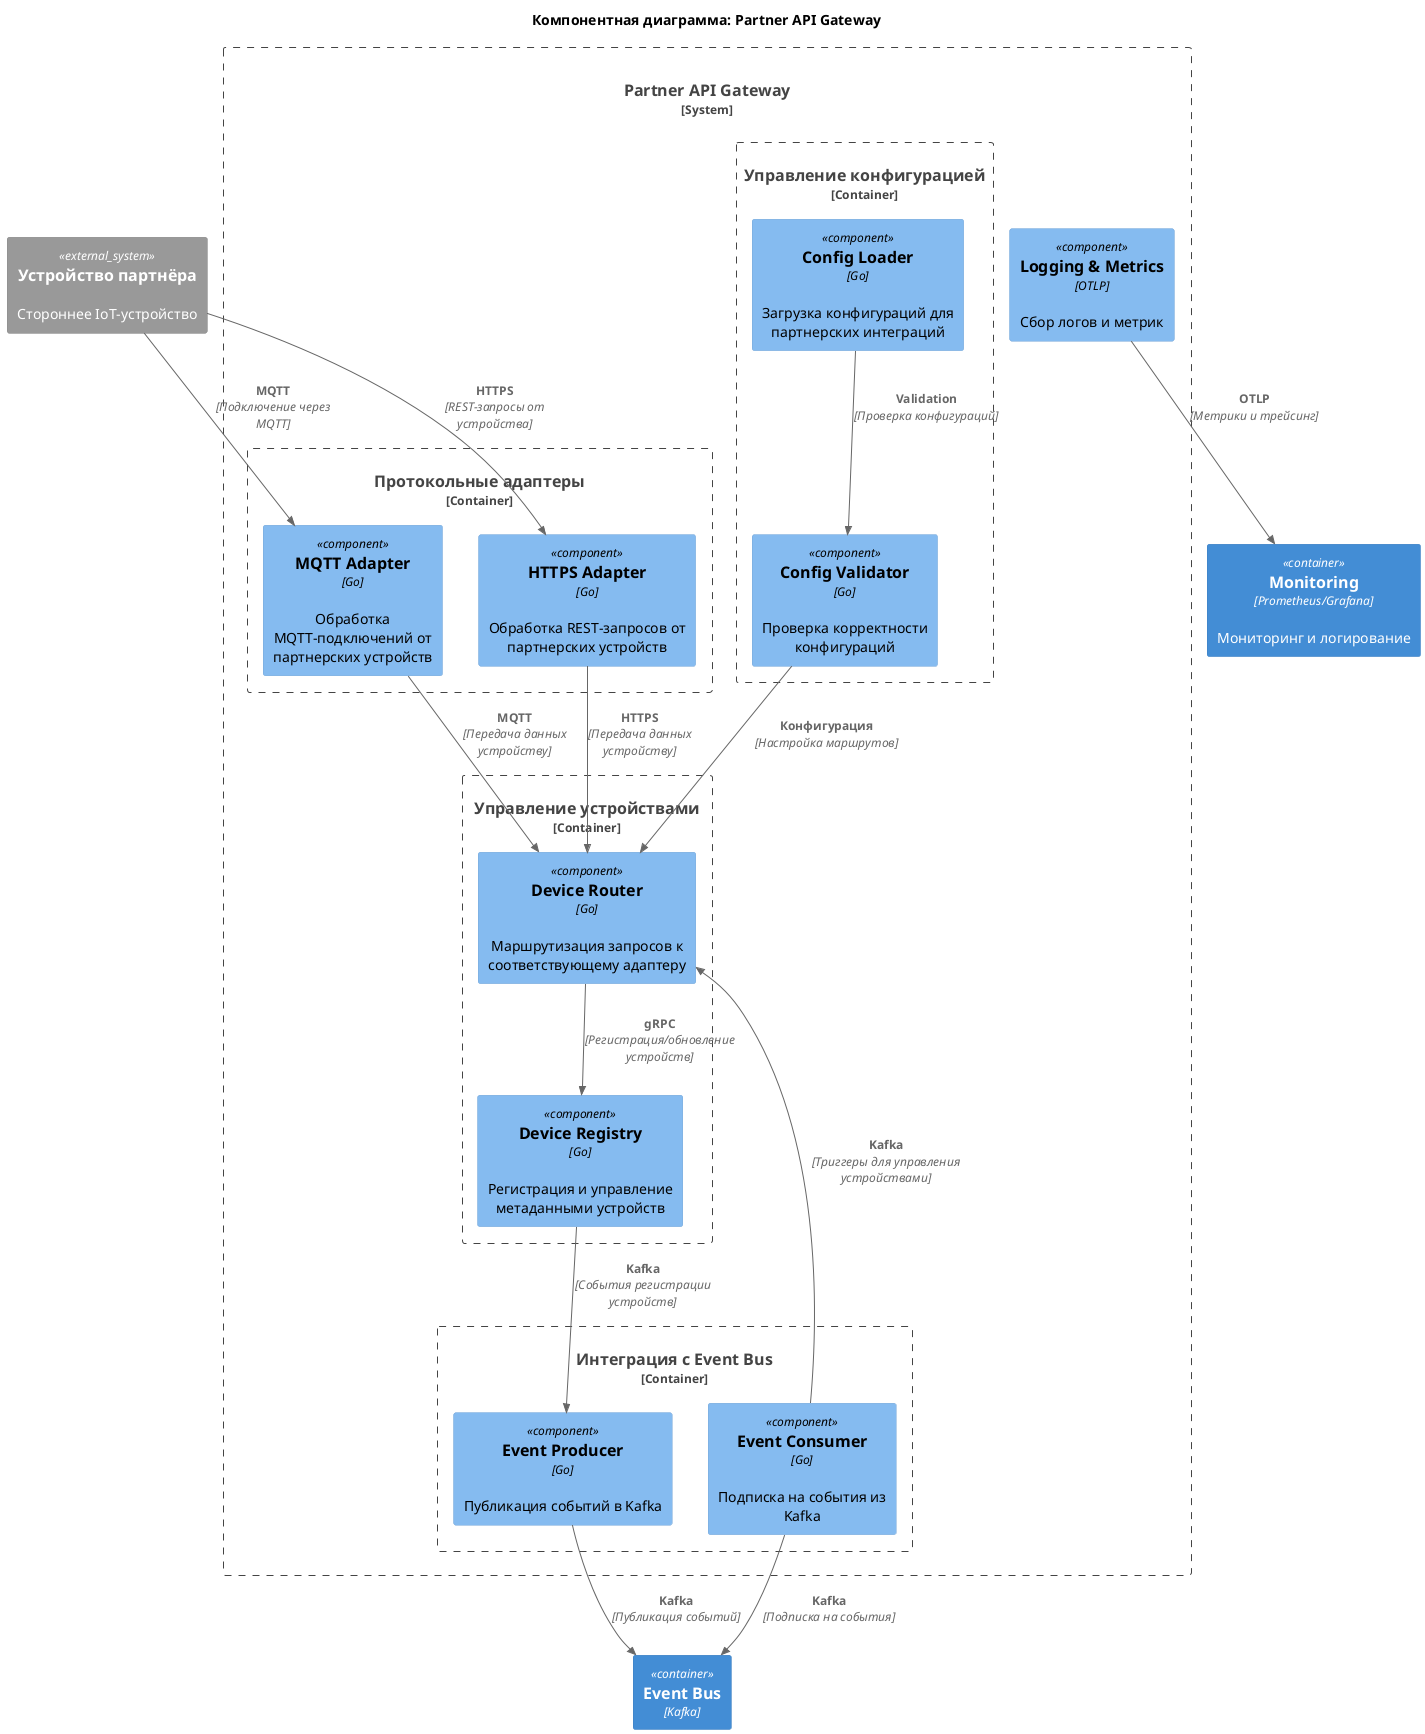 @startuml
!include <C4/C4_Component>

title Компонентная диаграмма: Partner API Gateway

System_Boundary(partner_api, "Partner API Gateway", "Go") {
    Container_Boundary(protocol_adapters, "Протокольные адаптеры") {
        Component(mqtt_adapter, "MQTT Adapter", "Go", "Обработка MQTT-подключений от партнерских устройств")
        Component(https_adapter, "HTTPS Adapter", "Go", "Обработка REST-запросов от партнерских устройств")
    }

    Container_Boundary(device_management, "Управление устройствами") {
        Component(device_router, "Device Router", "Go", "Маршрутизация запросов к соответствующему адаптеру")
        Component(device_registry, "Device Registry", "Go", "Регистрация и управление метаданными устройств")
    }

    Container_Boundary(event_integration, "Интеграция с Event Bus") {
        Component(event_producer, "Event Producer", "Go", "Публикация событий в Kafka")
        Component(event_consumer, "Event Consumer", "Go", "Подписка на события из Kafka")
    }

    Container_Boundary(config_management, "Управление конфигурацией") {
        Component(config_loader, "Config Loader", "Go", "Загрузка конфигураций для партнерских интеграций")
        Component(config_validator, "Config Validator", "Go", "Проверка корректности конфигураций")
    }

    Component(logging_metrics, "Logging & Metrics", "OTLP", "Сбор логов и метрик")
}

System_Ext(partner_device, "Устройство партнёра", "Стороннее IoT-устройство")
Container(event_bus, "Event Bus", "Kafka")
Container(monitoring, "Monitoring", "Prometheus/Grafana", "Мониторинг и логирование")

' Связи
Rel(partner_device, mqtt_adapter, "MQTT", "Подключение через MQTT")
Rel(partner_device, https_adapter, "HTTPS", "REST-запросы от устройства")

Rel(mqtt_adapter, device_router, "MQTT", "Передача данных устройству")
Rel(https_adapter, device_router, "HTTPS", "Передача данных устройству")

Rel(device_router, device_registry, "gRPC", "Регистрация/обновление устройств")

Rel(device_registry, event_producer, "Kafka", "События регистрации устройств")
Rel(event_consumer, device_router, "Kafka", "Триггеры для управления устройствами")

Rel(config_loader, config_validator, "Validation", "Проверка конфигураций")
Rel(config_validator, device_router, "Конфигурация", "Настройка маршрутов")

Rel(event_producer, event_bus, "Kafka", "Публикация событий")
Rel(event_consumer, event_bus, "Kafka", "Подписка на события")

Rel(logging_metrics, monitoring, "OTLP", "Метрики и трейсинг")
@enduml